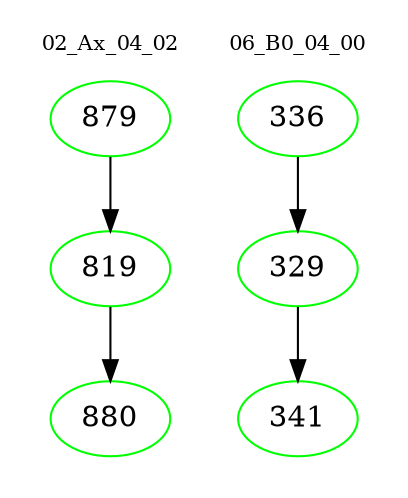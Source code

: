 digraph{
subgraph cluster_0 {
color = white
label = "02_Ax_04_02";
fontsize=10;
T0_879 [label="879", color="green"]
T0_879 -> T0_819 [color="black"]
T0_819 [label="819", color="green"]
T0_819 -> T0_880 [color="black"]
T0_880 [label="880", color="green"]
}
subgraph cluster_1 {
color = white
label = "06_B0_04_00";
fontsize=10;
T1_336 [label="336", color="green"]
T1_336 -> T1_329 [color="black"]
T1_329 [label="329", color="green"]
T1_329 -> T1_341 [color="black"]
T1_341 [label="341", color="green"]
}
}
